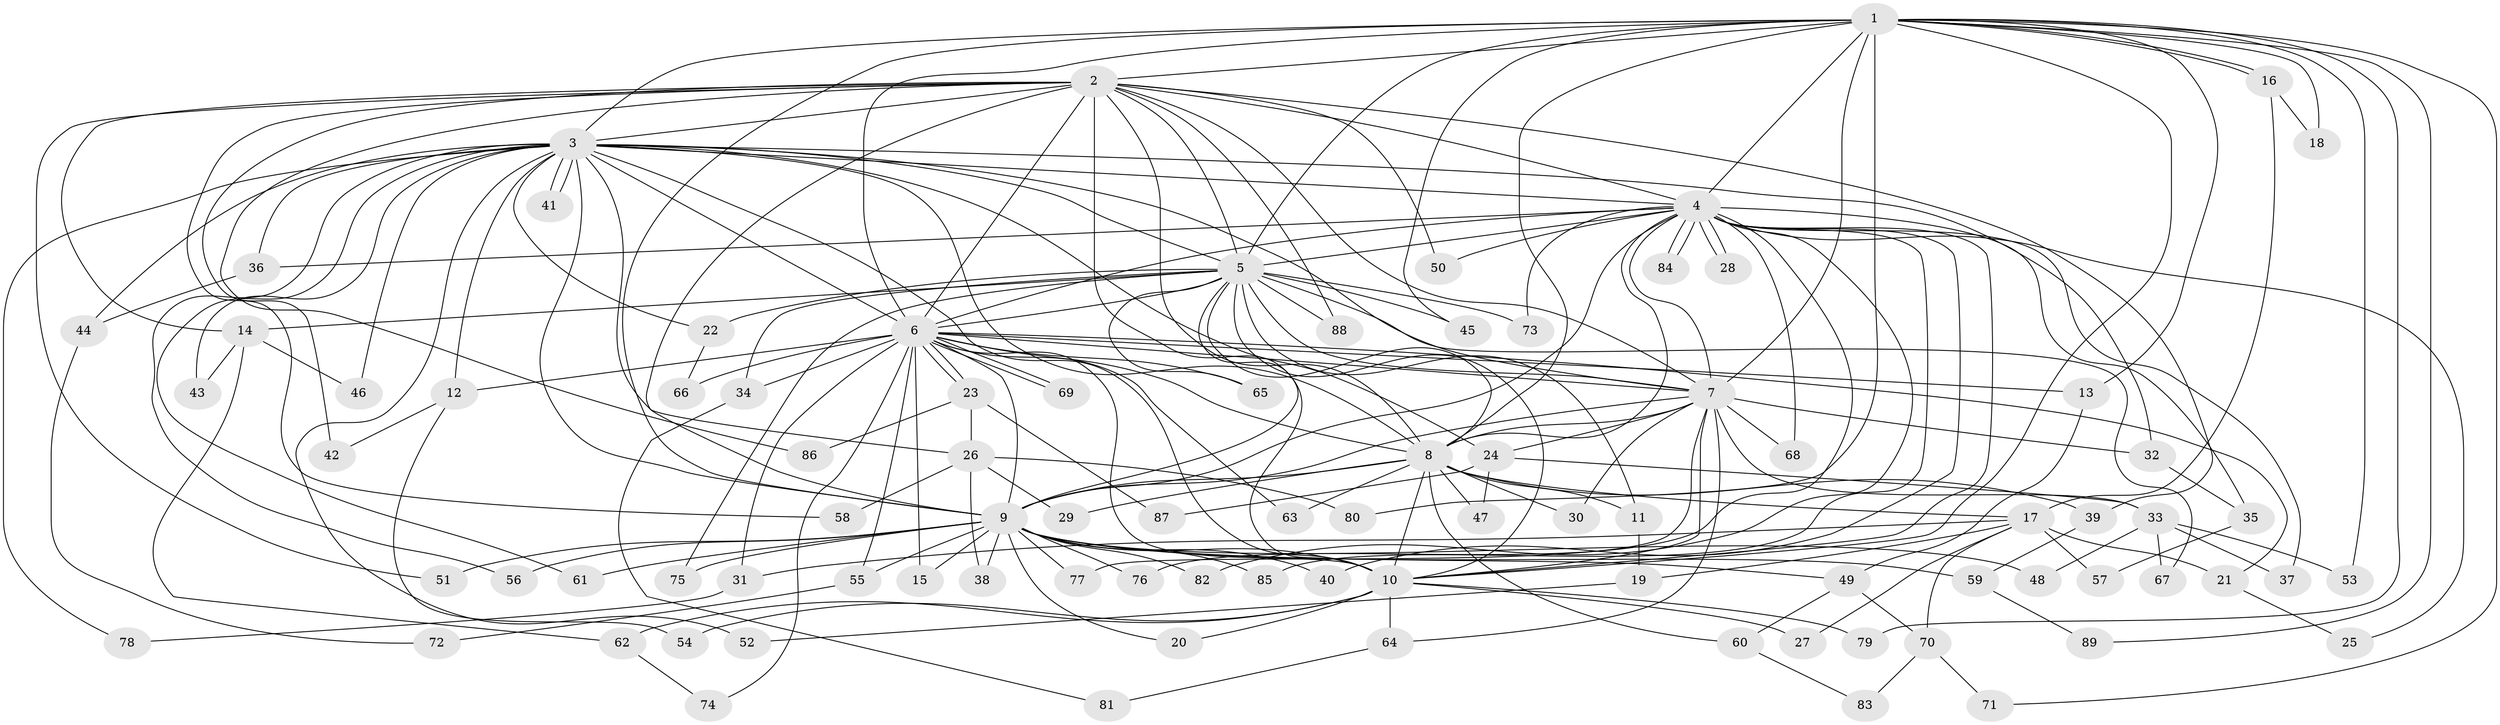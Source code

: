 // coarse degree distribution, {3: 0.14285714285714285, 7: 0.03571428571428571, 12: 0.03571428571428571, 15: 0.03571428571428571, 4: 0.10714285714285714, 1: 0.14285714285714285, 14: 0.07142857142857142, 2: 0.17857142857142858, 5: 0.07142857142857142, 17: 0.03571428571428571, 6: 0.07142857142857142, 10: 0.03571428571428571, 11: 0.03571428571428571}
// Generated by graph-tools (version 1.1) at 2025/36/03/04/25 23:36:22]
// undirected, 89 vertices, 203 edges
graph export_dot {
  node [color=gray90,style=filled];
  1;
  2;
  3;
  4;
  5;
  6;
  7;
  8;
  9;
  10;
  11;
  12;
  13;
  14;
  15;
  16;
  17;
  18;
  19;
  20;
  21;
  22;
  23;
  24;
  25;
  26;
  27;
  28;
  29;
  30;
  31;
  32;
  33;
  34;
  35;
  36;
  37;
  38;
  39;
  40;
  41;
  42;
  43;
  44;
  45;
  46;
  47;
  48;
  49;
  50;
  51;
  52;
  53;
  54;
  55;
  56;
  57;
  58;
  59;
  60;
  61;
  62;
  63;
  64;
  65;
  66;
  67;
  68;
  69;
  70;
  71;
  72;
  73;
  74;
  75;
  76;
  77;
  78;
  79;
  80;
  81;
  82;
  83;
  84;
  85;
  86;
  87;
  88;
  89;
  1 -- 2;
  1 -- 3;
  1 -- 4;
  1 -- 5;
  1 -- 6;
  1 -- 7;
  1 -- 8;
  1 -- 9;
  1 -- 10;
  1 -- 13;
  1 -- 16;
  1 -- 16;
  1 -- 18;
  1 -- 45;
  1 -- 53;
  1 -- 71;
  1 -- 79;
  1 -- 80;
  1 -- 89;
  2 -- 3;
  2 -- 4;
  2 -- 5;
  2 -- 6;
  2 -- 7;
  2 -- 8;
  2 -- 9;
  2 -- 10;
  2 -- 14;
  2 -- 39;
  2 -- 42;
  2 -- 50;
  2 -- 51;
  2 -- 58;
  2 -- 86;
  2 -- 88;
  3 -- 4;
  3 -- 5;
  3 -- 6;
  3 -- 7;
  3 -- 8;
  3 -- 9;
  3 -- 10;
  3 -- 12;
  3 -- 22;
  3 -- 24;
  3 -- 26;
  3 -- 32;
  3 -- 36;
  3 -- 41;
  3 -- 41;
  3 -- 43;
  3 -- 44;
  3 -- 46;
  3 -- 52;
  3 -- 56;
  3 -- 61;
  3 -- 78;
  4 -- 5;
  4 -- 6;
  4 -- 7;
  4 -- 8;
  4 -- 9;
  4 -- 10;
  4 -- 25;
  4 -- 28;
  4 -- 28;
  4 -- 35;
  4 -- 36;
  4 -- 37;
  4 -- 40;
  4 -- 50;
  4 -- 68;
  4 -- 73;
  4 -- 76;
  4 -- 82;
  4 -- 84;
  4 -- 84;
  4 -- 85;
  5 -- 6;
  5 -- 7;
  5 -- 8;
  5 -- 9;
  5 -- 10;
  5 -- 11;
  5 -- 14;
  5 -- 22;
  5 -- 34;
  5 -- 45;
  5 -- 65;
  5 -- 67;
  5 -- 73;
  5 -- 75;
  5 -- 88;
  6 -- 7;
  6 -- 8;
  6 -- 9;
  6 -- 10;
  6 -- 12;
  6 -- 13;
  6 -- 15;
  6 -- 21;
  6 -- 23;
  6 -- 23;
  6 -- 31;
  6 -- 34;
  6 -- 55;
  6 -- 63;
  6 -- 65;
  6 -- 66;
  6 -- 69;
  6 -- 69;
  6 -- 74;
  7 -- 8;
  7 -- 9;
  7 -- 10;
  7 -- 24;
  7 -- 30;
  7 -- 32;
  7 -- 33;
  7 -- 64;
  7 -- 68;
  7 -- 77;
  8 -- 9;
  8 -- 10;
  8 -- 11;
  8 -- 17;
  8 -- 29;
  8 -- 30;
  8 -- 39;
  8 -- 47;
  8 -- 60;
  8 -- 63;
  9 -- 10;
  9 -- 15;
  9 -- 20;
  9 -- 38;
  9 -- 40;
  9 -- 48;
  9 -- 49;
  9 -- 51;
  9 -- 55;
  9 -- 56;
  9 -- 59;
  9 -- 61;
  9 -- 75;
  9 -- 76;
  9 -- 77;
  9 -- 82;
  9 -- 85;
  10 -- 20;
  10 -- 27;
  10 -- 54;
  10 -- 62;
  10 -- 64;
  10 -- 79;
  11 -- 19;
  12 -- 42;
  12 -- 54;
  13 -- 49;
  14 -- 43;
  14 -- 46;
  14 -- 62;
  16 -- 17;
  16 -- 18;
  17 -- 19;
  17 -- 21;
  17 -- 27;
  17 -- 31;
  17 -- 57;
  17 -- 70;
  19 -- 52;
  21 -- 25;
  22 -- 66;
  23 -- 26;
  23 -- 86;
  23 -- 87;
  24 -- 33;
  24 -- 47;
  24 -- 87;
  26 -- 29;
  26 -- 38;
  26 -- 58;
  26 -- 80;
  31 -- 78;
  32 -- 35;
  33 -- 37;
  33 -- 48;
  33 -- 53;
  33 -- 67;
  34 -- 81;
  35 -- 57;
  36 -- 44;
  39 -- 59;
  44 -- 72;
  49 -- 60;
  49 -- 70;
  55 -- 72;
  59 -- 89;
  60 -- 83;
  62 -- 74;
  64 -- 81;
  70 -- 71;
  70 -- 83;
}
